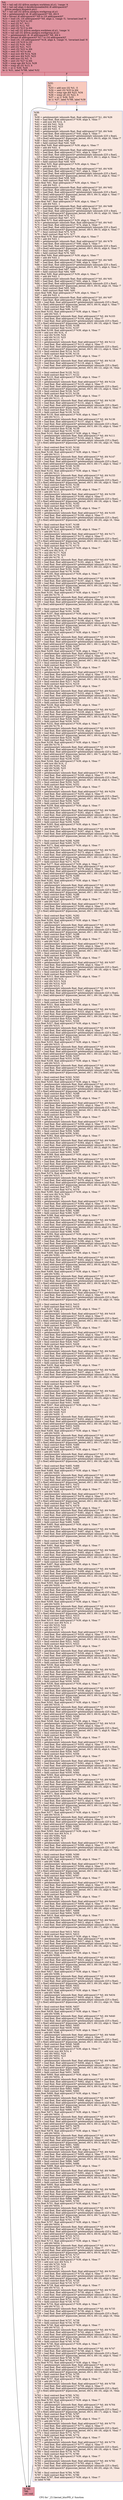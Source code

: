 digraph "CFG for '_Z11kernel_blurPfS_ii' function" {
	label="CFG for '_Z11kernel_blurPfS_ii' function";

	Node0x45b7460 [shape=record,color="#b70d28ff", style=filled, fillcolor="#b70d2870",label="{%4:\l  %5 = tail call i32 @llvm.amdgcn.workitem.id.y(), !range !4\l  %6 = tail call align 4 dereferenceable(64) i8 addrspace(4)*\l... @llvm.amdgcn.dispatch.ptr()\l  %7 = tail call i32 @llvm.amdgcn.workgroup.id.y()\l  %8 = getelementptr i8, i8 addrspace(4)* %6, i64 6\l  %9 = bitcast i8 addrspace(4)* %8 to i16 addrspace(4)*\l  %10 = load i16, i16 addrspace(4)* %9, align 2, !range !5, !invariant.load !6\l  %11 = zext i16 %10 to i32\l  %12 = mul i32 %7, %11\l  %13 = add i32 %12, %5\l  %14 = zext i32 %13 to i64\l  %15 = tail call i32 @llvm.amdgcn.workitem.id.x(), !range !4\l  %16 = tail call i32 @llvm.amdgcn.workgroup.id.x()\l  %17 = getelementptr i8, i8 addrspace(4)* %6, i64 4\l  %18 = bitcast i8 addrspace(4)* %17 to i16 addrspace(4)*\l  %19 = load i16, i16 addrspace(4)* %18, align 4, !range !5, !invariant.load !6\l  %20 = zext i16 %19 to i32\l  %21 = mul i32 %16, %20\l  %22 = add i32 %21, %15\l  %23 = zext i32 %22 to i64\l  %24 = sext i32 %3 to i64\l  %25 = mul nsw i64 %14, %24\l  %26 = add nsw i64 %25, %23\l  %27 = add nsw i32 %2, -5\l  %28 = sext i32 %27 to i64\l  %29 = icmp uge i64 %14, %28\l  %30 = icmp ult i32 %13, 6\l  %31 = or i1 %30, %29\l  br i1 %31, label %788, label %32\l|{<s0>T|<s1>F}}"];
	Node0x45b7460:s0 -> Node0x45bac80;
	Node0x45b7460:s1 -> Node0x45bad10;
	Node0x45bad10 [shape=record,color="#3d50c3ff", style=filled, fillcolor="#ef886b70",label="{%32:\l32:                                               \l  %33 = add nsw i32 %3, -5\l  %34 = sext i32 %33 to i64\l  %35 = icmp uge i64 %23, %34\l  %36 = icmp ult i32 %22, 6\l  %37 = or i1 %36, %35\l  br i1 %37, label %788, label %38\l|{<s0>T|<s1>F}}"];
	Node0x45bad10:s0 -> Node0x45bac80;
	Node0x45bad10:s1 -> Node0x45bb210;
	Node0x45bb210 [shape=record,color="#3d50c3ff", style=filled, fillcolor="#f1ccb870",label="{%38:\l38:                                               \l  %39 = getelementptr inbounds float, float addrspace(1)* %1, i64 %26\l  %40 = load float, float addrspace(1)* %39, align 4, !tbaa !7\l  %41 = add nsw i64 %14, -5\l  %42 = mul i64 %41, %24\l  %43 = add i64 %42, %23\l  %44 = add i64 %43, -5\l  %45 = getelementptr inbounds float, float addrspace(1)* %0, i64 %44\l  %46 = load float, float addrspace(1)* %45, align 4, !tbaa !7\l  %47 = load float, float addrspace(4)* getelementptr inbounds ([25 x float],\l... [25 x float] addrspace(4)* @gaussian_kernel, i64 0, i64 0), align 16, !tbaa !7\l  %48 = fmul contract float %46, %47\l  %49 = fadd contract float %40, %48\l  store float %49, float addrspace(1)* %39, align 4, !tbaa !7\l  %50 = add i64 %43, -4\l  %51 = getelementptr inbounds float, float addrspace(1)* %0, i64 %50\l  %52 = load float, float addrspace(1)* %51, align 4, !tbaa !7\l  %53 = load float, float addrspace(4)* getelementptr inbounds ([25 x float],\l... [25 x float] addrspace(4)* @gaussian_kernel, i64 0, i64 1), align 4, !tbaa !7\l  %54 = fmul contract float %52, %53\l  %55 = fadd contract float %49, %54\l  store float %55, float addrspace(1)* %39, align 4, !tbaa !7\l  %56 = add i64 %43, -3\l  %57 = getelementptr inbounds float, float addrspace(1)* %0, i64 %56\l  %58 = load float, float addrspace(1)* %57, align 4, !tbaa !7\l  %59 = load float, float addrspace(4)* getelementptr inbounds ([25 x float],\l... [25 x float] addrspace(4)* @gaussian_kernel, i64 0, i64 2), align 8, !tbaa !7\l  %60 = fmul contract float %58, %59\l  %61 = fadd contract float %55, %60\l  store float %61, float addrspace(1)* %39, align 4, !tbaa !7\l  %62 = add i64 %43, -2\l  %63 = getelementptr inbounds float, float addrspace(1)* %0, i64 %62\l  %64 = load float, float addrspace(1)* %63, align 4, !tbaa !7\l  %65 = load float, float addrspace(4)* getelementptr inbounds ([25 x float],\l... [25 x float] addrspace(4)* @gaussian_kernel, i64 0, i64 3), align 4, !tbaa !7\l  %66 = fmul contract float %64, %65\l  %67 = fadd contract float %61, %66\l  store float %67, float addrspace(1)* %39, align 4, !tbaa !7\l  %68 = add i64 %43, -1\l  %69 = getelementptr inbounds float, float addrspace(1)* %0, i64 %68\l  %70 = load float, float addrspace(1)* %69, align 4, !tbaa !7\l  %71 = load float, float addrspace(4)* getelementptr inbounds ([25 x float],\l... [25 x float] addrspace(4)* @gaussian_kernel, i64 0, i64 4), align 16, !tbaa !7\l  %72 = fmul contract float %70, %71\l  %73 = fadd contract float %67, %72\l  store float %73, float addrspace(1)* %39, align 4, !tbaa !7\l  %74 = getelementptr inbounds float, float addrspace(1)* %0, i64 %43\l  %75 = load float, float addrspace(1)* %74, align 4, !tbaa !7\l  %76 = load float, float addrspace(4)* getelementptr inbounds ([25 x float],\l... [25 x float] addrspace(4)* @gaussian_kernel, i64 0, i64 5), align 4, !tbaa !7\l  %77 = fmul contract float %75, %76\l  %78 = fadd contract float %73, %77\l  store float %78, float addrspace(1)* %39, align 4, !tbaa !7\l  %79 = add i64 %43, 1\l  %80 = getelementptr inbounds float, float addrspace(1)* %0, i64 %79\l  %81 = load float, float addrspace(1)* %80, align 4, !tbaa !7\l  %82 = load float, float addrspace(4)* getelementptr inbounds ([25 x float],\l... [25 x float] addrspace(4)* @gaussian_kernel, i64 0, i64 6), align 8, !tbaa !7\l  %83 = fmul contract float %81, %82\l  %84 = fadd contract float %78, %83\l  store float %84, float addrspace(1)* %39, align 4, !tbaa !7\l  %85 = add i64 %43, 2\l  %86 = getelementptr inbounds float, float addrspace(1)* %0, i64 %85\l  %87 = load float, float addrspace(1)* %86, align 4, !tbaa !7\l  %88 = load float, float addrspace(4)* getelementptr inbounds ([25 x float],\l... [25 x float] addrspace(4)* @gaussian_kernel, i64 0, i64 7), align 4, !tbaa !7\l  %89 = fmul contract float %87, %88\l  %90 = fadd contract float %84, %89\l  store float %90, float addrspace(1)* %39, align 4, !tbaa !7\l  %91 = add i64 %43, 3\l  %92 = getelementptr inbounds float, float addrspace(1)* %0, i64 %91\l  %93 = load float, float addrspace(1)* %92, align 4, !tbaa !7\l  %94 = load float, float addrspace(4)* getelementptr inbounds ([25 x float],\l... [25 x float] addrspace(4)* @gaussian_kernel, i64 0, i64 8), align 16, !tbaa !7\l  %95 = fmul contract float %93, %94\l  %96 = fadd contract float %90, %95\l  store float %96, float addrspace(1)* %39, align 4, !tbaa !7\l  %97 = add i64 %43, 4\l  %98 = getelementptr inbounds float, float addrspace(1)* %0, i64 %97\l  %99 = load float, float addrspace(1)* %98, align 4, !tbaa !7\l  %100 = load float, float addrspace(4)* getelementptr inbounds ([25 x float],\l... [25 x float] addrspace(4)* @gaussian_kernel, i64 0, i64 9), align 4, !tbaa !7\l  %101 = fmul contract float %99, %100\l  %102 = fadd contract float %96, %101\l  store float %102, float addrspace(1)* %39, align 4, !tbaa !7\l  %103 = add i64 %43, 5\l  %104 = getelementptr inbounds float, float addrspace(1)* %0, i64 %103\l  %105 = load float, float addrspace(1)* %104, align 4, !tbaa !7\l  %106 = load float, float addrspace(4)* getelementptr inbounds ([25 x float],\l... [25 x float] addrspace(4)* @gaussian_kernel, i64 0, i64 10), align 8, !tbaa !7\l  %107 = fmul contract float %105, %106\l  %108 = fadd contract float %102, %107\l  store float %108, float addrspace(1)* %39, align 4, !tbaa !7\l  %109 = add nsw i64 %14, -4\l  %110 = mul i64 %109, %24\l  %111 = add i64 %110, %23\l  %112 = add i64 %111, -5\l  %113 = getelementptr inbounds float, float addrspace(1)* %0, i64 %112\l  %114 = load float, float addrspace(1)* %113, align 4, !tbaa !7\l  %115 = load float, float addrspace(4)* getelementptr inbounds ([25 x float],\l... [25 x float] addrspace(4)* @gaussian_kernel, i64 0, i64 11), align 4, !tbaa !7\l  %116 = fmul contract float %114, %115\l  %117 = fadd contract float %108, %116\l  store float %117, float addrspace(1)* %39, align 4, !tbaa !7\l  %118 = add i64 %111, -4\l  %119 = getelementptr inbounds float, float addrspace(1)* %0, i64 %118\l  %120 = load float, float addrspace(1)* %119, align 4, !tbaa !7\l  %121 = load float, float addrspace(4)* getelementptr inbounds ([25 x float],\l... [25 x float] addrspace(4)* @gaussian_kernel, i64 0, i64 12), align 16, !tbaa\l... !7\l  %122 = fmul contract float %120, %121\l  %123 = fadd contract float %117, %122\l  store float %123, float addrspace(1)* %39, align 4, !tbaa !7\l  %124 = add i64 %111, -3\l  %125 = getelementptr inbounds float, float addrspace(1)* %0, i64 %124\l  %126 = load float, float addrspace(1)* %125, align 4, !tbaa !7\l  %127 = load float, float addrspace(4)* getelementptr inbounds ([25 x float],\l... [25 x float] addrspace(4)* @gaussian_kernel, i64 0, i64 13), align 4, !tbaa !7\l  %128 = fmul contract float %126, %127\l  %129 = fadd contract float %123, %128\l  store float %129, float addrspace(1)* %39, align 4, !tbaa !7\l  %130 = add i64 %111, -2\l  %131 = getelementptr inbounds float, float addrspace(1)* %0, i64 %130\l  %132 = load float, float addrspace(1)* %131, align 4, !tbaa !7\l  %133 = load float, float addrspace(4)* getelementptr inbounds ([25 x float],\l... [25 x float] addrspace(4)* @gaussian_kernel, i64 0, i64 14), align 8, !tbaa !7\l  %134 = fmul contract float %132, %133\l  %135 = fadd contract float %129, %134\l  store float %135, float addrspace(1)* %39, align 4, !tbaa !7\l  %136 = add i64 %111, -1\l  %137 = getelementptr inbounds float, float addrspace(1)* %0, i64 %136\l  %138 = load float, float addrspace(1)* %137, align 4, !tbaa !7\l  %139 = load float, float addrspace(4)* getelementptr inbounds ([25 x float],\l... [25 x float] addrspace(4)* @gaussian_kernel, i64 0, i64 15), align 4, !tbaa !7\l  %140 = fmul contract float %138, %139\l  %141 = fadd contract float %135, %140\l  store float %141, float addrspace(1)* %39, align 4, !tbaa !7\l  %142 = getelementptr inbounds float, float addrspace(1)* %0, i64 %111\l  %143 = load float, float addrspace(1)* %142, align 4, !tbaa !7\l  %144 = load float, float addrspace(4)* getelementptr inbounds ([25 x float],\l... [25 x float] addrspace(4)* @gaussian_kernel, i64 0, i64 16), align 16, !tbaa\l... !7\l  %145 = fmul contract float %143, %144\l  %146 = fadd contract float %141, %145\l  store float %146, float addrspace(1)* %39, align 4, !tbaa !7\l  %147 = add i64 %111, 1\l  %148 = getelementptr inbounds float, float addrspace(1)* %0, i64 %147\l  %149 = load float, float addrspace(1)* %148, align 4, !tbaa !7\l  %150 = load float, float addrspace(4)* getelementptr inbounds ([25 x float],\l... [25 x float] addrspace(4)* @gaussian_kernel, i64 0, i64 17), align 4, !tbaa !7\l  %151 = fmul contract float %149, %150\l  %152 = fadd contract float %146, %151\l  store float %152, float addrspace(1)* %39, align 4, !tbaa !7\l  %153 = add i64 %111, 2\l  %154 = getelementptr inbounds float, float addrspace(1)* %0, i64 %153\l  %155 = load float, float addrspace(1)* %154, align 4, !tbaa !7\l  %156 = load float, float addrspace(4)* getelementptr inbounds ([25 x float],\l... [25 x float] addrspace(4)* @gaussian_kernel, i64 0, i64 18), align 8, !tbaa !7\l  %157 = fmul contract float %155, %156\l  %158 = fadd contract float %152, %157\l  store float %158, float addrspace(1)* %39, align 4, !tbaa !7\l  %159 = add i64 %111, 3\l  %160 = getelementptr inbounds float, float addrspace(1)* %0, i64 %159\l  %161 = load float, float addrspace(1)* %160, align 4, !tbaa !7\l  %162 = load float, float addrspace(4)* getelementptr inbounds ([25 x float],\l... [25 x float] addrspace(4)* @gaussian_kernel, i64 0, i64 19), align 4, !tbaa !7\l  %163 = fmul contract float %161, %162\l  %164 = fadd contract float %158, %163\l  store float %164, float addrspace(1)* %39, align 4, !tbaa !7\l  %165 = add i64 %111, 4\l  %166 = getelementptr inbounds float, float addrspace(1)* %0, i64 %165\l  %167 = load float, float addrspace(1)* %166, align 4, !tbaa !7\l  %168 = load float, float addrspace(4)* getelementptr inbounds ([25 x float],\l... [25 x float] addrspace(4)* @gaussian_kernel, i64 0, i64 20), align 16, !tbaa\l... !7\l  %169 = fmul contract float %167, %168\l  %170 = fadd contract float %164, %169\l  store float %170, float addrspace(1)* %39, align 4, !tbaa !7\l  %171 = add i64 %111, 5\l  %172 = getelementptr inbounds float, float addrspace(1)* %0, i64 %171\l  %173 = load float, float addrspace(1)* %172, align 4, !tbaa !7\l  %174 = load float, float addrspace(4)* getelementptr inbounds ([25 x float],\l... [25 x float] addrspace(4)* @gaussian_kernel, i64 0, i64 21), align 4, !tbaa !7\l  %175 = fmul contract float %173, %174\l  %176 = fadd contract float %170, %175\l  store float %176, float addrspace(1)* %39, align 4, !tbaa !7\l  %177 = add nsw i64 %14, -3\l  %178 = mul i64 %177, %24\l  %179 = add i64 %178, %23\l  %180 = add i64 %179, -5\l  %181 = getelementptr inbounds float, float addrspace(1)* %0, i64 %180\l  %182 = load float, float addrspace(1)* %181, align 4, !tbaa !7\l  %183 = load float, float addrspace(4)* getelementptr inbounds ([25 x float],\l... [25 x float] addrspace(4)* @gaussian_kernel, i64 0, i64 22), align 8, !tbaa !7\l  %184 = fmul contract float %182, %183\l  %185 = fadd contract float %176, %184\l  store float %185, float addrspace(1)* %39, align 4, !tbaa !7\l  %186 = add i64 %179, -4\l  %187 = getelementptr inbounds float, float addrspace(1)* %0, i64 %186\l  %188 = load float, float addrspace(1)* %187, align 4, !tbaa !7\l  %189 = load float, float addrspace(4)* getelementptr inbounds ([25 x float],\l... [25 x float] addrspace(4)* @gaussian_kernel, i64 0, i64 23), align 4, !tbaa !7\l  %190 = fmul contract float %188, %189\l  %191 = fadd contract float %185, %190\l  store float %191, float addrspace(1)* %39, align 4, !tbaa !7\l  %192 = add i64 %179, -3\l  %193 = getelementptr inbounds float, float addrspace(1)* %0, i64 %192\l  %194 = load float, float addrspace(1)* %193, align 4, !tbaa !7\l  %195 = load float, float addrspace(4)* getelementptr inbounds ([25 x float],\l... [25 x float] addrspace(4)* @gaussian_kernel, i64 0, i64 24), align 16, !tbaa\l... !7\l  %196 = fmul contract float %194, %195\l  %197 = fadd contract float %191, %196\l  store float %197, float addrspace(1)* %39, align 4, !tbaa !7\l  %198 = add i64 %179, -2\l  %199 = getelementptr inbounds float, float addrspace(1)* %0, i64 %198\l  %200 = load float, float addrspace(1)* %199, align 4, !tbaa !7\l  %201 = load float, float addrspace(4)* getelementptr inbounds ([25 x float],\l... [25 x float] addrspace(4)* @gaussian_kernel, i64 1, i64 0), align 4, !tbaa !7\l  %202 = fmul contract float %200, %201\l  %203 = fadd contract float %197, %202\l  store float %203, float addrspace(1)* %39, align 4, !tbaa !7\l  %204 = add i64 %179, -1\l  %205 = getelementptr inbounds float, float addrspace(1)* %0, i64 %204\l  %206 = load float, float addrspace(1)* %205, align 4, !tbaa !7\l  %207 = load float, float addrspace(4)* getelementptr inbounds ([25 x float],\l... [25 x float] addrspace(4)* @gaussian_kernel, i64 1, i64 1), align 8, !tbaa !7\l  %208 = fmul contract float %206, %207\l  %209 = fadd contract float %203, %208\l  store float %209, float addrspace(1)* %39, align 4, !tbaa !7\l  %210 = getelementptr inbounds float, float addrspace(1)* %0, i64 %179\l  %211 = load float, float addrspace(1)* %210, align 4, !tbaa !7\l  %212 = load float, float addrspace(4)* getelementptr inbounds ([25 x float],\l... [25 x float] addrspace(4)* @gaussian_kernel, i64 1, i64 2), align 4, !tbaa !7\l  %213 = fmul contract float %211, %212\l  %214 = fadd contract float %209, %213\l  store float %214, float addrspace(1)* %39, align 4, !tbaa !7\l  %215 = add i64 %179, 1\l  %216 = getelementptr inbounds float, float addrspace(1)* %0, i64 %215\l  %217 = load float, float addrspace(1)* %216, align 4, !tbaa !7\l  %218 = load float, float addrspace(4)* getelementptr inbounds ([25 x float],\l... [25 x float] addrspace(4)* @gaussian_kernel, i64 1, i64 3), align 16, !tbaa !7\l  %219 = fmul contract float %217, %218\l  %220 = fadd contract float %214, %219\l  store float %220, float addrspace(1)* %39, align 4, !tbaa !7\l  %221 = add i64 %179, 2\l  %222 = getelementptr inbounds float, float addrspace(1)* %0, i64 %221\l  %223 = load float, float addrspace(1)* %222, align 4, !tbaa !7\l  %224 = load float, float addrspace(4)* getelementptr inbounds ([25 x float],\l... [25 x float] addrspace(4)* @gaussian_kernel, i64 1, i64 4), align 4, !tbaa !7\l  %225 = fmul contract float %223, %224\l  %226 = fadd contract float %220, %225\l  store float %226, float addrspace(1)* %39, align 4, !tbaa !7\l  %227 = add i64 %179, 3\l  %228 = getelementptr inbounds float, float addrspace(1)* %0, i64 %227\l  %229 = load float, float addrspace(1)* %228, align 4, !tbaa !7\l  %230 = load float, float addrspace(4)* getelementptr inbounds ([25 x float],\l... [25 x float] addrspace(4)* @gaussian_kernel, i64 1, i64 5), align 8, !tbaa !7\l  %231 = fmul contract float %229, %230\l  %232 = fadd contract float %226, %231\l  store float %232, float addrspace(1)* %39, align 4, !tbaa !7\l  %233 = add i64 %179, 4\l  %234 = getelementptr inbounds float, float addrspace(1)* %0, i64 %233\l  %235 = load float, float addrspace(1)* %234, align 4, !tbaa !7\l  %236 = load float, float addrspace(4)* getelementptr inbounds ([25 x float],\l... [25 x float] addrspace(4)* @gaussian_kernel, i64 1, i64 6), align 4, !tbaa !7\l  %237 = fmul contract float %235, %236\l  %238 = fadd contract float %232, %237\l  store float %238, float addrspace(1)* %39, align 4, !tbaa !7\l  %239 = add i64 %179, 5\l  %240 = getelementptr inbounds float, float addrspace(1)* %0, i64 %239\l  %241 = load float, float addrspace(1)* %240, align 4, !tbaa !7\l  %242 = load float, float addrspace(4)* getelementptr inbounds ([25 x float],\l... [25 x float] addrspace(4)* @gaussian_kernel, i64 1, i64 7), align 16, !tbaa !7\l  %243 = fmul contract float %241, %242\l  %244 = fadd contract float %238, %243\l  store float %244, float addrspace(1)* %39, align 4, !tbaa !7\l  %245 = add nsw i64 %14, -2\l  %246 = mul i64 %245, %24\l  %247 = add i64 %246, %23\l  %248 = add i64 %247, -5\l  %249 = getelementptr inbounds float, float addrspace(1)* %0, i64 %248\l  %250 = load float, float addrspace(1)* %249, align 4, !tbaa !7\l  %251 = load float, float addrspace(4)* getelementptr inbounds ([25 x float],\l... [25 x float] addrspace(4)* @gaussian_kernel, i64 1, i64 8), align 4, !tbaa !7\l  %252 = fmul contract float %250, %251\l  %253 = fadd contract float %244, %252\l  store float %253, float addrspace(1)* %39, align 4, !tbaa !7\l  %254 = add i64 %247, -4\l  %255 = getelementptr inbounds float, float addrspace(1)* %0, i64 %254\l  %256 = load float, float addrspace(1)* %255, align 4, !tbaa !7\l  %257 = load float, float addrspace(4)* getelementptr inbounds ([25 x float],\l... [25 x float] addrspace(4)* @gaussian_kernel, i64 1, i64 9), align 8, !tbaa !7\l  %258 = fmul contract float %256, %257\l  %259 = fadd contract float %253, %258\l  store float %259, float addrspace(1)* %39, align 4, !tbaa !7\l  %260 = add i64 %247, -3\l  %261 = getelementptr inbounds float, float addrspace(1)* %0, i64 %260\l  %262 = load float, float addrspace(1)* %261, align 4, !tbaa !7\l  %263 = load float, float addrspace(4)* getelementptr inbounds ([25 x float],\l... [25 x float] addrspace(4)* @gaussian_kernel, i64 1, i64 10), align 4, !tbaa !7\l  %264 = fmul contract float %262, %263\l  %265 = fadd contract float %259, %264\l  store float %265, float addrspace(1)* %39, align 4, !tbaa !7\l  %266 = add i64 %247, -2\l  %267 = getelementptr inbounds float, float addrspace(1)* %0, i64 %266\l  %268 = load float, float addrspace(1)* %267, align 4, !tbaa !7\l  %269 = load float, float addrspace(4)* getelementptr inbounds ([25 x float],\l... [25 x float] addrspace(4)* @gaussian_kernel, i64 1, i64 11), align 16, !tbaa\l... !7\l  %270 = fmul contract float %268, %269\l  %271 = fadd contract float %265, %270\l  store float %271, float addrspace(1)* %39, align 4, !tbaa !7\l  %272 = add i64 %247, -1\l  %273 = getelementptr inbounds float, float addrspace(1)* %0, i64 %272\l  %274 = load float, float addrspace(1)* %273, align 4, !tbaa !7\l  %275 = load float, float addrspace(4)* getelementptr inbounds ([25 x float],\l... [25 x float] addrspace(4)* @gaussian_kernel, i64 1, i64 12), align 4, !tbaa !7\l  %276 = fmul contract float %274, %275\l  %277 = fadd contract float %271, %276\l  store float %277, float addrspace(1)* %39, align 4, !tbaa !7\l  %278 = getelementptr inbounds float, float addrspace(1)* %0, i64 %247\l  %279 = load float, float addrspace(1)* %278, align 4, !tbaa !7\l  %280 = load float, float addrspace(4)* getelementptr inbounds ([25 x float],\l... [25 x float] addrspace(4)* @gaussian_kernel, i64 1, i64 13), align 8, !tbaa !7\l  %281 = fmul contract float %279, %280\l  %282 = fadd contract float %277, %281\l  store float %282, float addrspace(1)* %39, align 4, !tbaa !7\l  %283 = add i64 %247, 1\l  %284 = getelementptr inbounds float, float addrspace(1)* %0, i64 %283\l  %285 = load float, float addrspace(1)* %284, align 4, !tbaa !7\l  %286 = load float, float addrspace(4)* getelementptr inbounds ([25 x float],\l... [25 x float] addrspace(4)* @gaussian_kernel, i64 1, i64 14), align 4, !tbaa !7\l  %287 = fmul contract float %285, %286\l  %288 = fadd contract float %282, %287\l  store float %288, float addrspace(1)* %39, align 4, !tbaa !7\l  %289 = add i64 %247, 2\l  %290 = getelementptr inbounds float, float addrspace(1)* %0, i64 %289\l  %291 = load float, float addrspace(1)* %290, align 4, !tbaa !7\l  %292 = load float, float addrspace(4)* getelementptr inbounds ([25 x float],\l... [25 x float] addrspace(4)* @gaussian_kernel, i64 1, i64 15), align 16, !tbaa\l... !7\l  %293 = fmul contract float %291, %292\l  %294 = fadd contract float %288, %293\l  store float %294, float addrspace(1)* %39, align 4, !tbaa !7\l  %295 = add i64 %247, 3\l  %296 = getelementptr inbounds float, float addrspace(1)* %0, i64 %295\l  %297 = load float, float addrspace(1)* %296, align 4, !tbaa !7\l  %298 = load float, float addrspace(4)* getelementptr inbounds ([25 x float],\l... [25 x float] addrspace(4)* @gaussian_kernel, i64 1, i64 16), align 4, !tbaa !7\l  %299 = fmul contract float %297, %298\l  %300 = fadd contract float %294, %299\l  store float %300, float addrspace(1)* %39, align 4, !tbaa !7\l  %301 = add i64 %247, 4\l  %302 = getelementptr inbounds float, float addrspace(1)* %0, i64 %301\l  %303 = load float, float addrspace(1)* %302, align 4, !tbaa !7\l  %304 = load float, float addrspace(4)* getelementptr inbounds ([25 x float],\l... [25 x float] addrspace(4)* @gaussian_kernel, i64 1, i64 17), align 8, !tbaa !7\l  %305 = fmul contract float %303, %304\l  %306 = fadd contract float %300, %305\l  store float %306, float addrspace(1)* %39, align 4, !tbaa !7\l  %307 = add i64 %247, 5\l  %308 = getelementptr inbounds float, float addrspace(1)* %0, i64 %307\l  %309 = load float, float addrspace(1)* %308, align 4, !tbaa !7\l  %310 = load float, float addrspace(4)* getelementptr inbounds ([25 x float],\l... [25 x float] addrspace(4)* @gaussian_kernel, i64 1, i64 18), align 4, !tbaa !7\l  %311 = fmul contract float %309, %310\l  %312 = fadd contract float %306, %311\l  store float %312, float addrspace(1)* %39, align 4, !tbaa !7\l  %313 = add nsw i64 %14, -1\l  %314 = mul i64 %313, %24\l  %315 = add i64 %314, %23\l  %316 = add i64 %315, -5\l  %317 = getelementptr inbounds float, float addrspace(1)* %0, i64 %316\l  %318 = load float, float addrspace(1)* %317, align 4, !tbaa !7\l  %319 = load float, float addrspace(4)* getelementptr inbounds ([25 x float],\l... [25 x float] addrspace(4)* @gaussian_kernel, i64 1, i64 19), align 16, !tbaa\l... !7\l  %320 = fmul contract float %318, %319\l  %321 = fadd contract float %312, %320\l  store float %321, float addrspace(1)* %39, align 4, !tbaa !7\l  %322 = add i64 %315, -4\l  %323 = getelementptr inbounds float, float addrspace(1)* %0, i64 %322\l  %324 = load float, float addrspace(1)* %323, align 4, !tbaa !7\l  %325 = load float, float addrspace(4)* getelementptr inbounds ([25 x float],\l... [25 x float] addrspace(4)* @gaussian_kernel, i64 1, i64 20), align 4, !tbaa !7\l  %326 = fmul contract float %324, %325\l  %327 = fadd contract float %321, %326\l  store float %327, float addrspace(1)* %39, align 4, !tbaa !7\l  %328 = add i64 %315, -3\l  %329 = getelementptr inbounds float, float addrspace(1)* %0, i64 %328\l  %330 = load float, float addrspace(1)* %329, align 4, !tbaa !7\l  %331 = load float, float addrspace(4)* getelementptr inbounds ([25 x float],\l... [25 x float] addrspace(4)* @gaussian_kernel, i64 1, i64 21), align 8, !tbaa !7\l  %332 = fmul contract float %330, %331\l  %333 = fadd contract float %327, %332\l  store float %333, float addrspace(1)* %39, align 4, !tbaa !7\l  %334 = add i64 %315, -2\l  %335 = getelementptr inbounds float, float addrspace(1)* %0, i64 %334\l  %336 = load float, float addrspace(1)* %335, align 4, !tbaa !7\l  %337 = load float, float addrspace(4)* getelementptr inbounds ([25 x float],\l... [25 x float] addrspace(4)* @gaussian_kernel, i64 1, i64 22), align 4, !tbaa !7\l  %338 = fmul contract float %336, %337\l  %339 = fadd contract float %333, %338\l  store float %339, float addrspace(1)* %39, align 4, !tbaa !7\l  %340 = add i64 %315, -1\l  %341 = getelementptr inbounds float, float addrspace(1)* %0, i64 %340\l  %342 = load float, float addrspace(1)* %341, align 4, !tbaa !7\l  %343 = load float, float addrspace(4)* getelementptr inbounds ([25 x float],\l... [25 x float] addrspace(4)* @gaussian_kernel, i64 1, i64 23), align 16, !tbaa\l... !7\l  %344 = fmul contract float %342, %343\l  %345 = fadd contract float %339, %344\l  store float %345, float addrspace(1)* %39, align 4, !tbaa !7\l  %346 = getelementptr inbounds float, float addrspace(1)* %0, i64 %315\l  %347 = load float, float addrspace(1)* %346, align 4, !tbaa !7\l  %348 = load float, float addrspace(4)* getelementptr inbounds ([25 x float],\l... [25 x float] addrspace(4)* @gaussian_kernel, i64 1, i64 24), align 4, !tbaa !7\l  %349 = fmul contract float %347, %348\l  %350 = fadd contract float %345, %349\l  store float %350, float addrspace(1)* %39, align 4, !tbaa !7\l  %351 = add i64 %315, 1\l  %352 = getelementptr inbounds float, float addrspace(1)* %0, i64 %351\l  %353 = load float, float addrspace(1)* %352, align 4, !tbaa !7\l  %354 = load float, float addrspace(4)* getelementptr inbounds ([25 x float],\l... [25 x float] addrspace(4)* @gaussian_kernel, i64 2, i64 0), align 8, !tbaa !7\l  %355 = fmul contract float %353, %354\l  %356 = fadd contract float %350, %355\l  store float %356, float addrspace(1)* %39, align 4, !tbaa !7\l  %357 = add i64 %315, 2\l  %358 = getelementptr inbounds float, float addrspace(1)* %0, i64 %357\l  %359 = load float, float addrspace(1)* %358, align 4, !tbaa !7\l  %360 = load float, float addrspace(4)* getelementptr inbounds ([25 x float],\l... [25 x float] addrspace(4)* @gaussian_kernel, i64 2, i64 1), align 4, !tbaa !7\l  %361 = fmul contract float %359, %360\l  %362 = fadd contract float %356, %361\l  store float %362, float addrspace(1)* %39, align 4, !tbaa !7\l  %363 = add i64 %315, 3\l  %364 = getelementptr inbounds float, float addrspace(1)* %0, i64 %363\l  %365 = load float, float addrspace(1)* %364, align 4, !tbaa !7\l  %366 = load float, float addrspace(4)* getelementptr inbounds ([25 x float],\l... [25 x float] addrspace(4)* @gaussian_kernel, i64 2, i64 2), align 16, !tbaa !7\l  %367 = fmul contract float %365, %366\l  %368 = fadd contract float %362, %367\l  store float %368, float addrspace(1)* %39, align 4, !tbaa !7\l  %369 = add i64 %315, 4\l  %370 = getelementptr inbounds float, float addrspace(1)* %0, i64 %369\l  %371 = load float, float addrspace(1)* %370, align 4, !tbaa !7\l  %372 = load float, float addrspace(4)* getelementptr inbounds ([25 x float],\l... [25 x float] addrspace(4)* @gaussian_kernel, i64 2, i64 3), align 4, !tbaa !7\l  %373 = fmul contract float %371, %372\l  %374 = fadd contract float %368, %373\l  store float %374, float addrspace(1)* %39, align 4, !tbaa !7\l  %375 = add i64 %315, 5\l  %376 = getelementptr inbounds float, float addrspace(1)* %0, i64 %375\l  %377 = load float, float addrspace(1)* %376, align 4, !tbaa !7\l  %378 = load float, float addrspace(4)* getelementptr inbounds ([25 x float],\l... [25 x float] addrspace(4)* @gaussian_kernel, i64 2, i64 4), align 8, !tbaa !7\l  %379 = fmul contract float %377, %378\l  %380 = fadd contract float %374, %379\l  store float %380, float addrspace(1)* %39, align 4, !tbaa !7\l  %381 = mul nsw i64 %14, %24\l  %382 = add i64 %381, %23\l  %383 = add i64 %382, -5\l  %384 = getelementptr inbounds float, float addrspace(1)* %0, i64 %383\l  %385 = load float, float addrspace(1)* %384, align 4, !tbaa !7\l  %386 = load float, float addrspace(4)* getelementptr inbounds ([25 x float],\l... [25 x float] addrspace(4)* @gaussian_kernel, i64 2, i64 5), align 4, !tbaa !7\l  %387 = fmul contract float %385, %386\l  %388 = fadd contract float %380, %387\l  store float %388, float addrspace(1)* %39, align 4, !tbaa !7\l  %389 = add i64 %382, -4\l  %390 = getelementptr inbounds float, float addrspace(1)* %0, i64 %389\l  %391 = load float, float addrspace(1)* %390, align 4, !tbaa !7\l  %392 = load float, float addrspace(4)* getelementptr inbounds ([25 x float],\l... [25 x float] addrspace(4)* @gaussian_kernel, i64 2, i64 6), align 16, !tbaa !7\l  %393 = fmul contract float %391, %392\l  %394 = fadd contract float %388, %393\l  store float %394, float addrspace(1)* %39, align 4, !tbaa !7\l  %395 = add i64 %382, -3\l  %396 = getelementptr inbounds float, float addrspace(1)* %0, i64 %395\l  %397 = load float, float addrspace(1)* %396, align 4, !tbaa !7\l  %398 = load float, float addrspace(4)* getelementptr inbounds ([25 x float],\l... [25 x float] addrspace(4)* @gaussian_kernel, i64 2, i64 7), align 4, !tbaa !7\l  %399 = fmul contract float %397, %398\l  %400 = fadd contract float %394, %399\l  store float %400, float addrspace(1)* %39, align 4, !tbaa !7\l  %401 = add i64 %382, -2\l  %402 = getelementptr inbounds float, float addrspace(1)* %0, i64 %401\l  %403 = load float, float addrspace(1)* %402, align 4, !tbaa !7\l  %404 = load float, float addrspace(4)* getelementptr inbounds ([25 x float],\l... [25 x float] addrspace(4)* @gaussian_kernel, i64 2, i64 8), align 8, !tbaa !7\l  %405 = fmul contract float %403, %404\l  %406 = fadd contract float %400, %405\l  store float %406, float addrspace(1)* %39, align 4, !tbaa !7\l  %407 = add i64 %382, -1\l  %408 = getelementptr inbounds float, float addrspace(1)* %0, i64 %407\l  %409 = load float, float addrspace(1)* %408, align 4, !tbaa !7\l  %410 = load float, float addrspace(4)* getelementptr inbounds ([25 x float],\l... [25 x float] addrspace(4)* @gaussian_kernel, i64 2, i64 9), align 4, !tbaa !7\l  %411 = fmul contract float %409, %410\l  %412 = fadd contract float %406, %411\l  store float %412, float addrspace(1)* %39, align 4, !tbaa !7\l  %413 = getelementptr inbounds float, float addrspace(1)* %0, i64 %382\l  %414 = load float, float addrspace(1)* %413, align 4, !tbaa !7\l  %415 = load float, float addrspace(4)* getelementptr inbounds ([25 x float],\l... [25 x float] addrspace(4)* @gaussian_kernel, i64 2, i64 10), align 16, !tbaa\l... !7\l  %416 = fmul contract float %414, %415\l  %417 = fadd contract float %412, %416\l  store float %417, float addrspace(1)* %39, align 4, !tbaa !7\l  %418 = add i64 %382, 1\l  %419 = getelementptr inbounds float, float addrspace(1)* %0, i64 %418\l  %420 = load float, float addrspace(1)* %419, align 4, !tbaa !7\l  %421 = load float, float addrspace(4)* getelementptr inbounds ([25 x float],\l... [25 x float] addrspace(4)* @gaussian_kernel, i64 2, i64 11), align 4, !tbaa !7\l  %422 = fmul contract float %420, %421\l  %423 = fadd contract float %417, %422\l  store float %423, float addrspace(1)* %39, align 4, !tbaa !7\l  %424 = add i64 %382, 2\l  %425 = getelementptr inbounds float, float addrspace(1)* %0, i64 %424\l  %426 = load float, float addrspace(1)* %425, align 4, !tbaa !7\l  %427 = load float, float addrspace(4)* getelementptr inbounds ([25 x float],\l... [25 x float] addrspace(4)* @gaussian_kernel, i64 2, i64 12), align 8, !tbaa !7\l  %428 = fmul contract float %426, %427\l  %429 = fadd contract float %423, %428\l  store float %429, float addrspace(1)* %39, align 4, !tbaa !7\l  %430 = add i64 %382, 3\l  %431 = getelementptr inbounds float, float addrspace(1)* %0, i64 %430\l  %432 = load float, float addrspace(1)* %431, align 4, !tbaa !7\l  %433 = load float, float addrspace(4)* getelementptr inbounds ([25 x float],\l... [25 x float] addrspace(4)* @gaussian_kernel, i64 2, i64 13), align 4, !tbaa !7\l  %434 = fmul contract float %432, %433\l  %435 = fadd contract float %429, %434\l  store float %435, float addrspace(1)* %39, align 4, !tbaa !7\l  %436 = add i64 %382, 4\l  %437 = getelementptr inbounds float, float addrspace(1)* %0, i64 %436\l  %438 = load float, float addrspace(1)* %437, align 4, !tbaa !7\l  %439 = load float, float addrspace(4)* getelementptr inbounds ([25 x float],\l... [25 x float] addrspace(4)* @gaussian_kernel, i64 2, i64 14), align 16, !tbaa\l... !7\l  %440 = fmul contract float %438, %439\l  %441 = fadd contract float %435, %440\l  store float %441, float addrspace(1)* %39, align 4, !tbaa !7\l  %442 = add i64 %382, 5\l  %443 = getelementptr inbounds float, float addrspace(1)* %0, i64 %442\l  %444 = load float, float addrspace(1)* %443, align 4, !tbaa !7\l  %445 = load float, float addrspace(4)* getelementptr inbounds ([25 x float],\l... [25 x float] addrspace(4)* @gaussian_kernel, i64 2, i64 15), align 4, !tbaa !7\l  %446 = fmul contract float %444, %445\l  %447 = fadd contract float %441, %446\l  store float %447, float addrspace(1)* %39, align 4, !tbaa !7\l  %448 = add nuw nsw i64 %14, 1\l  %449 = mul i64 %448, %24\l  %450 = add i64 %449, %23\l  %451 = add i64 %450, -5\l  %452 = getelementptr inbounds float, float addrspace(1)* %0, i64 %451\l  %453 = load float, float addrspace(1)* %452, align 4, !tbaa !7\l  %454 = load float, float addrspace(4)* getelementptr inbounds ([25 x float],\l... [25 x float] addrspace(4)* @gaussian_kernel, i64 2, i64 16), align 8, !tbaa !7\l  %455 = fmul contract float %453, %454\l  %456 = fadd contract float %447, %455\l  store float %456, float addrspace(1)* %39, align 4, !tbaa !7\l  %457 = add i64 %450, -4\l  %458 = getelementptr inbounds float, float addrspace(1)* %0, i64 %457\l  %459 = load float, float addrspace(1)* %458, align 4, !tbaa !7\l  %460 = load float, float addrspace(4)* getelementptr inbounds ([25 x float],\l... [25 x float] addrspace(4)* @gaussian_kernel, i64 2, i64 17), align 4, !tbaa !7\l  %461 = fmul contract float %459, %460\l  %462 = fadd contract float %456, %461\l  store float %462, float addrspace(1)* %39, align 4, !tbaa !7\l  %463 = add i64 %450, -3\l  %464 = getelementptr inbounds float, float addrspace(1)* %0, i64 %463\l  %465 = load float, float addrspace(1)* %464, align 4, !tbaa !7\l  %466 = load float, float addrspace(4)* getelementptr inbounds ([25 x float],\l... [25 x float] addrspace(4)* @gaussian_kernel, i64 2, i64 18), align 16, !tbaa\l... !7\l  %467 = fmul contract float %465, %466\l  %468 = fadd contract float %462, %467\l  store float %468, float addrspace(1)* %39, align 4, !tbaa !7\l  %469 = add i64 %450, -2\l  %470 = getelementptr inbounds float, float addrspace(1)* %0, i64 %469\l  %471 = load float, float addrspace(1)* %470, align 4, !tbaa !7\l  %472 = load float, float addrspace(4)* getelementptr inbounds ([25 x float],\l... [25 x float] addrspace(4)* @gaussian_kernel, i64 2, i64 19), align 4, !tbaa !7\l  %473 = fmul contract float %471, %472\l  %474 = fadd contract float %468, %473\l  store float %474, float addrspace(1)* %39, align 4, !tbaa !7\l  %475 = add i64 %450, -1\l  %476 = getelementptr inbounds float, float addrspace(1)* %0, i64 %475\l  %477 = load float, float addrspace(1)* %476, align 4, !tbaa !7\l  %478 = load float, float addrspace(4)* getelementptr inbounds ([25 x float],\l... [25 x float] addrspace(4)* @gaussian_kernel, i64 2, i64 20), align 8, !tbaa !7\l  %479 = fmul contract float %477, %478\l  %480 = fadd contract float %474, %479\l  store float %480, float addrspace(1)* %39, align 4, !tbaa !7\l  %481 = getelementptr inbounds float, float addrspace(1)* %0, i64 %450\l  %482 = load float, float addrspace(1)* %481, align 4, !tbaa !7\l  %483 = load float, float addrspace(4)* getelementptr inbounds ([25 x float],\l... [25 x float] addrspace(4)* @gaussian_kernel, i64 2, i64 21), align 4, !tbaa !7\l  %484 = fmul contract float %482, %483\l  %485 = fadd contract float %480, %484\l  store float %485, float addrspace(1)* %39, align 4, !tbaa !7\l  %486 = add i64 %450, 1\l  %487 = getelementptr inbounds float, float addrspace(1)* %0, i64 %486\l  %488 = load float, float addrspace(1)* %487, align 4, !tbaa !7\l  %489 = load float, float addrspace(4)* getelementptr inbounds ([25 x float],\l... [25 x float] addrspace(4)* @gaussian_kernel, i64 2, i64 22), align 16, !tbaa\l... !7\l  %490 = fmul contract float %488, %489\l  %491 = fadd contract float %485, %490\l  store float %491, float addrspace(1)* %39, align 4, !tbaa !7\l  %492 = add i64 %450, 2\l  %493 = getelementptr inbounds float, float addrspace(1)* %0, i64 %492\l  %494 = load float, float addrspace(1)* %493, align 4, !tbaa !7\l  %495 = load float, float addrspace(4)* getelementptr inbounds ([25 x float],\l... [25 x float] addrspace(4)* @gaussian_kernel, i64 2, i64 23), align 4, !tbaa !7\l  %496 = fmul contract float %494, %495\l  %497 = fadd contract float %491, %496\l  store float %497, float addrspace(1)* %39, align 4, !tbaa !7\l  %498 = add i64 %450, 3\l  %499 = getelementptr inbounds float, float addrspace(1)* %0, i64 %498\l  %500 = load float, float addrspace(1)* %499, align 4, !tbaa !7\l  %501 = load float, float addrspace(4)* getelementptr inbounds ([25 x float],\l... [25 x float] addrspace(4)* @gaussian_kernel, i64 2, i64 24), align 8, !tbaa !7\l  %502 = fmul contract float %500, %501\l  %503 = fadd contract float %497, %502\l  store float %503, float addrspace(1)* %39, align 4, !tbaa !7\l  %504 = add i64 %450, 4\l  %505 = getelementptr inbounds float, float addrspace(1)* %0, i64 %504\l  %506 = load float, float addrspace(1)* %505, align 4, !tbaa !7\l  %507 = load float, float addrspace(4)* getelementptr inbounds ([25 x float],\l... [25 x float] addrspace(4)* @gaussian_kernel, i64 3, i64 0), align 4, !tbaa !7\l  %508 = fmul contract float %506, %507\l  %509 = fadd contract float %503, %508\l  store float %509, float addrspace(1)* %39, align 4, !tbaa !7\l  %510 = add i64 %450, 5\l  %511 = getelementptr inbounds float, float addrspace(1)* %0, i64 %510\l  %512 = load float, float addrspace(1)* %511, align 4, !tbaa !7\l  %513 = load float, float addrspace(4)* getelementptr inbounds ([25 x float],\l... [25 x float] addrspace(4)* @gaussian_kernel, i64 3, i64 1), align 16, !tbaa !7\l  %514 = fmul contract float %512, %513\l  %515 = fadd contract float %509, %514\l  store float %515, float addrspace(1)* %39, align 4, !tbaa !7\l  %516 = add nuw nsw i64 %14, 2\l  %517 = mul i64 %516, %24\l  %518 = add i64 %517, %23\l  %519 = add i64 %518, -5\l  %520 = getelementptr inbounds float, float addrspace(1)* %0, i64 %519\l  %521 = load float, float addrspace(1)* %520, align 4, !tbaa !7\l  %522 = load float, float addrspace(4)* getelementptr inbounds ([25 x float],\l... [25 x float] addrspace(4)* @gaussian_kernel, i64 3, i64 2), align 4, !tbaa !7\l  %523 = fmul contract float %521, %522\l  %524 = fadd contract float %515, %523\l  store float %524, float addrspace(1)* %39, align 4, !tbaa !7\l  %525 = add i64 %518, -4\l  %526 = getelementptr inbounds float, float addrspace(1)* %0, i64 %525\l  %527 = load float, float addrspace(1)* %526, align 4, !tbaa !7\l  %528 = load float, float addrspace(4)* getelementptr inbounds ([25 x float],\l... [25 x float] addrspace(4)* @gaussian_kernel, i64 3, i64 3), align 8, !tbaa !7\l  %529 = fmul contract float %527, %528\l  %530 = fadd contract float %524, %529\l  store float %530, float addrspace(1)* %39, align 4, !tbaa !7\l  %531 = add i64 %518, -3\l  %532 = getelementptr inbounds float, float addrspace(1)* %0, i64 %531\l  %533 = load float, float addrspace(1)* %532, align 4, !tbaa !7\l  %534 = load float, float addrspace(4)* getelementptr inbounds ([25 x float],\l... [25 x float] addrspace(4)* @gaussian_kernel, i64 3, i64 4), align 4, !tbaa !7\l  %535 = fmul contract float %533, %534\l  %536 = fadd contract float %530, %535\l  store float %536, float addrspace(1)* %39, align 4, !tbaa !7\l  %537 = add i64 %518, -2\l  %538 = getelementptr inbounds float, float addrspace(1)* %0, i64 %537\l  %539 = load float, float addrspace(1)* %538, align 4, !tbaa !7\l  %540 = load float, float addrspace(4)* getelementptr inbounds ([25 x float],\l... [25 x float] addrspace(4)* @gaussian_kernel, i64 3, i64 5), align 16, !tbaa !7\l  %541 = fmul contract float %539, %540\l  %542 = fadd contract float %536, %541\l  store float %542, float addrspace(1)* %39, align 4, !tbaa !7\l  %543 = add i64 %518, -1\l  %544 = getelementptr inbounds float, float addrspace(1)* %0, i64 %543\l  %545 = load float, float addrspace(1)* %544, align 4, !tbaa !7\l  %546 = load float, float addrspace(4)* getelementptr inbounds ([25 x float],\l... [25 x float] addrspace(4)* @gaussian_kernel, i64 3, i64 6), align 4, !tbaa !7\l  %547 = fmul contract float %545, %546\l  %548 = fadd contract float %542, %547\l  store float %548, float addrspace(1)* %39, align 4, !tbaa !7\l  %549 = getelementptr inbounds float, float addrspace(1)* %0, i64 %518\l  %550 = load float, float addrspace(1)* %549, align 4, !tbaa !7\l  %551 = load float, float addrspace(4)* getelementptr inbounds ([25 x float],\l... [25 x float] addrspace(4)* @gaussian_kernel, i64 3, i64 7), align 8, !tbaa !7\l  %552 = fmul contract float %550, %551\l  %553 = fadd contract float %548, %552\l  store float %553, float addrspace(1)* %39, align 4, !tbaa !7\l  %554 = add i64 %518, 1\l  %555 = getelementptr inbounds float, float addrspace(1)* %0, i64 %554\l  %556 = load float, float addrspace(1)* %555, align 4, !tbaa !7\l  %557 = load float, float addrspace(4)* getelementptr inbounds ([25 x float],\l... [25 x float] addrspace(4)* @gaussian_kernel, i64 3, i64 8), align 4, !tbaa !7\l  %558 = fmul contract float %556, %557\l  %559 = fadd contract float %553, %558\l  store float %559, float addrspace(1)* %39, align 4, !tbaa !7\l  %560 = add i64 %518, 2\l  %561 = getelementptr inbounds float, float addrspace(1)* %0, i64 %560\l  %562 = load float, float addrspace(1)* %561, align 4, !tbaa !7\l  %563 = load float, float addrspace(4)* getelementptr inbounds ([25 x float],\l... [25 x float] addrspace(4)* @gaussian_kernel, i64 3, i64 9), align 16, !tbaa !7\l  %564 = fmul contract float %562, %563\l  %565 = fadd contract float %559, %564\l  store float %565, float addrspace(1)* %39, align 4, !tbaa !7\l  %566 = add i64 %518, 3\l  %567 = getelementptr inbounds float, float addrspace(1)* %0, i64 %566\l  %568 = load float, float addrspace(1)* %567, align 4, !tbaa !7\l  %569 = load float, float addrspace(4)* getelementptr inbounds ([25 x float],\l... [25 x float] addrspace(4)* @gaussian_kernel, i64 3, i64 10), align 4, !tbaa !7\l  %570 = fmul contract float %568, %569\l  %571 = fadd contract float %565, %570\l  store float %571, float addrspace(1)* %39, align 4, !tbaa !7\l  %572 = add i64 %518, 4\l  %573 = getelementptr inbounds float, float addrspace(1)* %0, i64 %572\l  %574 = load float, float addrspace(1)* %573, align 4, !tbaa !7\l  %575 = load float, float addrspace(4)* getelementptr inbounds ([25 x float],\l... [25 x float] addrspace(4)* @gaussian_kernel, i64 3, i64 11), align 8, !tbaa !7\l  %576 = fmul contract float %574, %575\l  %577 = fadd contract float %571, %576\l  store float %577, float addrspace(1)* %39, align 4, !tbaa !7\l  %578 = add i64 %518, 5\l  %579 = getelementptr inbounds float, float addrspace(1)* %0, i64 %578\l  %580 = load float, float addrspace(1)* %579, align 4, !tbaa !7\l  %581 = load float, float addrspace(4)* getelementptr inbounds ([25 x float],\l... [25 x float] addrspace(4)* @gaussian_kernel, i64 3, i64 12), align 4, !tbaa !7\l  %582 = fmul contract float %580, %581\l  %583 = fadd contract float %577, %582\l  store float %583, float addrspace(1)* %39, align 4, !tbaa !7\l  %584 = add nuw nsw i64 %14, 3\l  %585 = mul i64 %584, %24\l  %586 = add i64 %585, %23\l  %587 = add i64 %586, -5\l  %588 = getelementptr inbounds float, float addrspace(1)* %0, i64 %587\l  %589 = load float, float addrspace(1)* %588, align 4, !tbaa !7\l  %590 = load float, float addrspace(4)* getelementptr inbounds ([25 x float],\l... [25 x float] addrspace(4)* @gaussian_kernel, i64 3, i64 13), align 16, !tbaa\l... !7\l  %591 = fmul contract float %589, %590\l  %592 = fadd contract float %583, %591\l  store float %592, float addrspace(1)* %39, align 4, !tbaa !7\l  %593 = add i64 %586, -4\l  %594 = getelementptr inbounds float, float addrspace(1)* %0, i64 %593\l  %595 = load float, float addrspace(1)* %594, align 4, !tbaa !7\l  %596 = load float, float addrspace(4)* getelementptr inbounds ([25 x float],\l... [25 x float] addrspace(4)* @gaussian_kernel, i64 3, i64 14), align 4, !tbaa !7\l  %597 = fmul contract float %595, %596\l  %598 = fadd contract float %592, %597\l  store float %598, float addrspace(1)* %39, align 4, !tbaa !7\l  %599 = add i64 %586, -3\l  %600 = getelementptr inbounds float, float addrspace(1)* %0, i64 %599\l  %601 = load float, float addrspace(1)* %600, align 4, !tbaa !7\l  %602 = load float, float addrspace(4)* getelementptr inbounds ([25 x float],\l... [25 x float] addrspace(4)* @gaussian_kernel, i64 3, i64 15), align 8, !tbaa !7\l  %603 = fmul contract float %601, %602\l  %604 = fadd contract float %598, %603\l  store float %604, float addrspace(1)* %39, align 4, !tbaa !7\l  %605 = add i64 %586, -2\l  %606 = getelementptr inbounds float, float addrspace(1)* %0, i64 %605\l  %607 = load float, float addrspace(1)* %606, align 4, !tbaa !7\l  %608 = load float, float addrspace(4)* getelementptr inbounds ([25 x float],\l... [25 x float] addrspace(4)* @gaussian_kernel, i64 3, i64 16), align 4, !tbaa !7\l  %609 = fmul contract float %607, %608\l  %610 = fadd contract float %604, %609\l  store float %610, float addrspace(1)* %39, align 4, !tbaa !7\l  %611 = add i64 %586, -1\l  %612 = getelementptr inbounds float, float addrspace(1)* %0, i64 %611\l  %613 = load float, float addrspace(1)* %612, align 4, !tbaa !7\l  %614 = load float, float addrspace(4)* getelementptr inbounds ([25 x float],\l... [25 x float] addrspace(4)* @gaussian_kernel, i64 3, i64 17), align 16, !tbaa\l... !7\l  %615 = fmul contract float %613, %614\l  %616 = fadd contract float %610, %615\l  store float %616, float addrspace(1)* %39, align 4, !tbaa !7\l  %617 = getelementptr inbounds float, float addrspace(1)* %0, i64 %586\l  %618 = load float, float addrspace(1)* %617, align 4, !tbaa !7\l  %619 = load float, float addrspace(4)* getelementptr inbounds ([25 x float],\l... [25 x float] addrspace(4)* @gaussian_kernel, i64 3, i64 18), align 4, !tbaa !7\l  %620 = fmul contract float %618, %619\l  %621 = fadd contract float %616, %620\l  store float %621, float addrspace(1)* %39, align 4, !tbaa !7\l  %622 = add i64 %586, 1\l  %623 = getelementptr inbounds float, float addrspace(1)* %0, i64 %622\l  %624 = load float, float addrspace(1)* %623, align 4, !tbaa !7\l  %625 = load float, float addrspace(4)* getelementptr inbounds ([25 x float],\l... [25 x float] addrspace(4)* @gaussian_kernel, i64 3, i64 19), align 8, !tbaa !7\l  %626 = fmul contract float %624, %625\l  %627 = fadd contract float %621, %626\l  store float %627, float addrspace(1)* %39, align 4, !tbaa !7\l  %628 = add i64 %586, 2\l  %629 = getelementptr inbounds float, float addrspace(1)* %0, i64 %628\l  %630 = load float, float addrspace(1)* %629, align 4, !tbaa !7\l  %631 = load float, float addrspace(4)* getelementptr inbounds ([25 x float],\l... [25 x float] addrspace(4)* @gaussian_kernel, i64 3, i64 20), align 4, !tbaa !7\l  %632 = fmul contract float %630, %631\l  %633 = fadd contract float %627, %632\l  store float %633, float addrspace(1)* %39, align 4, !tbaa !7\l  %634 = add i64 %586, 3\l  %635 = getelementptr inbounds float, float addrspace(1)* %0, i64 %634\l  %636 = load float, float addrspace(1)* %635, align 4, !tbaa !7\l  %637 = load float, float addrspace(4)* getelementptr inbounds ([25 x float],\l... [25 x float] addrspace(4)* @gaussian_kernel, i64 3, i64 21), align 16, !tbaa\l... !7\l  %638 = fmul contract float %636, %637\l  %639 = fadd contract float %633, %638\l  store float %639, float addrspace(1)* %39, align 4, !tbaa !7\l  %640 = add i64 %586, 4\l  %641 = getelementptr inbounds float, float addrspace(1)* %0, i64 %640\l  %642 = load float, float addrspace(1)* %641, align 4, !tbaa !7\l  %643 = load float, float addrspace(4)* getelementptr inbounds ([25 x float],\l... [25 x float] addrspace(4)* @gaussian_kernel, i64 3, i64 22), align 4, !tbaa !7\l  %644 = fmul contract float %642, %643\l  %645 = fadd contract float %639, %644\l  store float %645, float addrspace(1)* %39, align 4, !tbaa !7\l  %646 = add i64 %586, 5\l  %647 = getelementptr inbounds float, float addrspace(1)* %0, i64 %646\l  %648 = load float, float addrspace(1)* %647, align 4, !tbaa !7\l  %649 = load float, float addrspace(4)* getelementptr inbounds ([25 x float],\l... [25 x float] addrspace(4)* @gaussian_kernel, i64 3, i64 23), align 8, !tbaa !7\l  %650 = fmul contract float %648, %649\l  %651 = fadd contract float %645, %650\l  store float %651, float addrspace(1)* %39, align 4, !tbaa !7\l  %652 = add nuw nsw i64 %14, 4\l  %653 = mul i64 %652, %24\l  %654 = add i64 %653, %23\l  %655 = add i64 %654, -5\l  %656 = getelementptr inbounds float, float addrspace(1)* %0, i64 %655\l  %657 = load float, float addrspace(1)* %656, align 4, !tbaa !7\l  %658 = load float, float addrspace(4)* getelementptr inbounds ([25 x float],\l... [25 x float] addrspace(4)* @gaussian_kernel, i64 3, i64 24), align 4, !tbaa !7\l  %659 = fmul contract float %657, %658\l  %660 = fadd contract float %651, %659\l  store float %660, float addrspace(1)* %39, align 4, !tbaa !7\l  %661 = add i64 %654, -4\l  %662 = getelementptr inbounds float, float addrspace(1)* %0, i64 %661\l  %663 = load float, float addrspace(1)* %662, align 4, !tbaa !7\l  %664 = load float, float addrspace(4)* getelementptr inbounds ([25 x float],\l... [25 x float] addrspace(4)* @gaussian_kernel, i64 4, i64 0), align 16, !tbaa !7\l  %665 = fmul contract float %663, %664\l  %666 = fadd contract float %660, %665\l  store float %666, float addrspace(1)* %39, align 4, !tbaa !7\l  %667 = add i64 %654, -3\l  %668 = getelementptr inbounds float, float addrspace(1)* %0, i64 %667\l  %669 = load float, float addrspace(1)* %668, align 4, !tbaa !7\l  %670 = load float, float addrspace(4)* getelementptr inbounds ([25 x float],\l... [25 x float] addrspace(4)* @gaussian_kernel, i64 4, i64 1), align 4, !tbaa !7\l  %671 = fmul contract float %669, %670\l  %672 = fadd contract float %666, %671\l  store float %672, float addrspace(1)* %39, align 4, !tbaa !7\l  %673 = add i64 %654, -2\l  %674 = getelementptr inbounds float, float addrspace(1)* %0, i64 %673\l  %675 = load float, float addrspace(1)* %674, align 4, !tbaa !7\l  %676 = load float, float addrspace(4)* getelementptr inbounds ([25 x float],\l... [25 x float] addrspace(4)* @gaussian_kernel, i64 4, i64 2), align 8, !tbaa !7\l  %677 = fmul contract float %675, %676\l  %678 = fadd contract float %672, %677\l  store float %678, float addrspace(1)* %39, align 4, !tbaa !7\l  %679 = add i64 %654, -1\l  %680 = getelementptr inbounds float, float addrspace(1)* %0, i64 %679\l  %681 = load float, float addrspace(1)* %680, align 4, !tbaa !7\l  %682 = load float, float addrspace(4)* getelementptr inbounds ([25 x float],\l... [25 x float] addrspace(4)* @gaussian_kernel, i64 4, i64 3), align 4, !tbaa !7\l  %683 = fmul contract float %681, %682\l  %684 = fadd contract float %678, %683\l  store float %684, float addrspace(1)* %39, align 4, !tbaa !7\l  %685 = getelementptr inbounds float, float addrspace(1)* %0, i64 %654\l  %686 = load float, float addrspace(1)* %685, align 4, !tbaa !7\l  %687 = load float, float addrspace(4)* getelementptr inbounds ([25 x float],\l... [25 x float] addrspace(4)* @gaussian_kernel, i64 4, i64 4), align 16, !tbaa !7\l  %688 = fmul contract float %686, %687\l  %689 = fadd contract float %684, %688\l  store float %689, float addrspace(1)* %39, align 4, !tbaa !7\l  %690 = add i64 %654, 1\l  %691 = getelementptr inbounds float, float addrspace(1)* %0, i64 %690\l  %692 = load float, float addrspace(1)* %691, align 4, !tbaa !7\l  %693 = load float, float addrspace(4)* getelementptr inbounds ([25 x float],\l... [25 x float] addrspace(4)* @gaussian_kernel, i64 4, i64 5), align 4, !tbaa !7\l  %694 = fmul contract float %692, %693\l  %695 = fadd contract float %689, %694\l  store float %695, float addrspace(1)* %39, align 4, !tbaa !7\l  %696 = add i64 %654, 2\l  %697 = getelementptr inbounds float, float addrspace(1)* %0, i64 %696\l  %698 = load float, float addrspace(1)* %697, align 4, !tbaa !7\l  %699 = load float, float addrspace(4)* getelementptr inbounds ([25 x float],\l... [25 x float] addrspace(4)* @gaussian_kernel, i64 4, i64 6), align 8, !tbaa !7\l  %700 = fmul contract float %698, %699\l  %701 = fadd contract float %695, %700\l  store float %701, float addrspace(1)* %39, align 4, !tbaa !7\l  %702 = add i64 %654, 3\l  %703 = getelementptr inbounds float, float addrspace(1)* %0, i64 %702\l  %704 = load float, float addrspace(1)* %703, align 4, !tbaa !7\l  %705 = load float, float addrspace(4)* getelementptr inbounds ([25 x float],\l... [25 x float] addrspace(4)* @gaussian_kernel, i64 4, i64 7), align 4, !tbaa !7\l  %706 = fmul contract float %704, %705\l  %707 = fadd contract float %701, %706\l  store float %707, float addrspace(1)* %39, align 4, !tbaa !7\l  %708 = add i64 %654, 4\l  %709 = getelementptr inbounds float, float addrspace(1)* %0, i64 %708\l  %710 = load float, float addrspace(1)* %709, align 4, !tbaa !7\l  %711 = load float, float addrspace(4)* getelementptr inbounds ([25 x float],\l... [25 x float] addrspace(4)* @gaussian_kernel, i64 4, i64 8), align 16, !tbaa !7\l  %712 = fmul contract float %710, %711\l  %713 = fadd contract float %707, %712\l  store float %713, float addrspace(1)* %39, align 4, !tbaa !7\l  %714 = add i64 %654, 5\l  %715 = getelementptr inbounds float, float addrspace(1)* %0, i64 %714\l  %716 = load float, float addrspace(1)* %715, align 4, !tbaa !7\l  %717 = load float, float addrspace(4)* getelementptr inbounds ([25 x float],\l... [25 x float] addrspace(4)* @gaussian_kernel, i64 4, i64 9), align 4, !tbaa !7\l  %718 = fmul contract float %716, %717\l  %719 = fadd contract float %713, %718\l  store float %719, float addrspace(1)* %39, align 4, !tbaa !7\l  %720 = add nuw nsw i64 %14, 5\l  %721 = mul i64 %720, %24\l  %722 = add i64 %721, %23\l  %723 = add i64 %722, -5\l  %724 = getelementptr inbounds float, float addrspace(1)* %0, i64 %723\l  %725 = load float, float addrspace(1)* %724, align 4, !tbaa !7\l  %726 = load float, float addrspace(4)* getelementptr inbounds ([25 x float],\l... [25 x float] addrspace(4)* @gaussian_kernel, i64 4, i64 10), align 8, !tbaa !7\l  %727 = fmul contract float %725, %726\l  %728 = fadd contract float %719, %727\l  store float %728, float addrspace(1)* %39, align 4, !tbaa !7\l  %729 = add i64 %722, -4\l  %730 = getelementptr inbounds float, float addrspace(1)* %0, i64 %729\l  %731 = load float, float addrspace(1)* %730, align 4, !tbaa !7\l  %732 = load float, float addrspace(4)* getelementptr inbounds ([25 x float],\l... [25 x float] addrspace(4)* @gaussian_kernel, i64 4, i64 11), align 4, !tbaa !7\l  %733 = fmul contract float %731, %732\l  %734 = fadd contract float %728, %733\l  store float %734, float addrspace(1)* %39, align 4, !tbaa !7\l  %735 = add i64 %722, -3\l  %736 = getelementptr inbounds float, float addrspace(1)* %0, i64 %735\l  %737 = load float, float addrspace(1)* %736, align 4, !tbaa !7\l  %738 = load float, float addrspace(4)* getelementptr inbounds ([25 x float],\l... [25 x float] addrspace(4)* @gaussian_kernel, i64 4, i64 12), align 16, !tbaa\l... !7\l  %739 = fmul contract float %737, %738\l  %740 = fadd contract float %734, %739\l  store float %740, float addrspace(1)* %39, align 4, !tbaa !7\l  %741 = add i64 %722, -2\l  %742 = getelementptr inbounds float, float addrspace(1)* %0, i64 %741\l  %743 = load float, float addrspace(1)* %742, align 4, !tbaa !7\l  %744 = load float, float addrspace(4)* getelementptr inbounds ([25 x float],\l... [25 x float] addrspace(4)* @gaussian_kernel, i64 4, i64 13), align 4, !tbaa !7\l  %745 = fmul contract float %743, %744\l  %746 = fadd contract float %740, %745\l  store float %746, float addrspace(1)* %39, align 4, !tbaa !7\l  %747 = add i64 %722, -1\l  %748 = getelementptr inbounds float, float addrspace(1)* %0, i64 %747\l  %749 = load float, float addrspace(1)* %748, align 4, !tbaa !7\l  %750 = load float, float addrspace(4)* getelementptr inbounds ([25 x float],\l... [25 x float] addrspace(4)* @gaussian_kernel, i64 4, i64 14), align 8, !tbaa !7\l  %751 = fmul contract float %749, %750\l  %752 = fadd contract float %746, %751\l  store float %752, float addrspace(1)* %39, align 4, !tbaa !7\l  %753 = getelementptr inbounds float, float addrspace(1)* %0, i64 %722\l  %754 = load float, float addrspace(1)* %753, align 4, !tbaa !7\l  %755 = load float, float addrspace(4)* getelementptr inbounds ([25 x float],\l... [25 x float] addrspace(4)* @gaussian_kernel, i64 4, i64 15), align 4, !tbaa !7\l  %756 = fmul contract float %754, %755\l  %757 = fadd contract float %752, %756\l  store float %757, float addrspace(1)* %39, align 4, !tbaa !7\l  %758 = add i64 %722, 1\l  %759 = getelementptr inbounds float, float addrspace(1)* %0, i64 %758\l  %760 = load float, float addrspace(1)* %759, align 4, !tbaa !7\l  %761 = load float, float addrspace(4)* getelementptr inbounds ([25 x float],\l... [25 x float] addrspace(4)* @gaussian_kernel, i64 4, i64 16), align 16, !tbaa\l... !7\l  %762 = fmul contract float %760, %761\l  %763 = fadd contract float %757, %762\l  store float %763, float addrspace(1)* %39, align 4, !tbaa !7\l  %764 = add i64 %722, 2\l  %765 = getelementptr inbounds float, float addrspace(1)* %0, i64 %764\l  %766 = load float, float addrspace(1)* %765, align 4, !tbaa !7\l  %767 = load float, float addrspace(4)* getelementptr inbounds ([25 x float],\l... [25 x float] addrspace(4)* @gaussian_kernel, i64 4, i64 17), align 4, !tbaa !7\l  %768 = fmul contract float %766, %767\l  %769 = fadd contract float %763, %768\l  store float %769, float addrspace(1)* %39, align 4, !tbaa !7\l  %770 = add i64 %722, 3\l  %771 = getelementptr inbounds float, float addrspace(1)* %0, i64 %770\l  %772 = load float, float addrspace(1)* %771, align 4, !tbaa !7\l  %773 = load float, float addrspace(4)* getelementptr inbounds ([25 x float],\l... [25 x float] addrspace(4)* @gaussian_kernel, i64 4, i64 18), align 8, !tbaa !7\l  %774 = fmul contract float %772, %773\l  %775 = fadd contract float %769, %774\l  store float %775, float addrspace(1)* %39, align 4, !tbaa !7\l  %776 = add i64 %722, 4\l  %777 = getelementptr inbounds float, float addrspace(1)* %0, i64 %776\l  %778 = load float, float addrspace(1)* %777, align 4, !tbaa !7\l  %779 = load float, float addrspace(4)* getelementptr inbounds ([25 x float],\l... [25 x float] addrspace(4)* @gaussian_kernel, i64 4, i64 19), align 4, !tbaa !7\l  %780 = fmul contract float %778, %779\l  %781 = fadd contract float %775, %780\l  store float %781, float addrspace(1)* %39, align 4, !tbaa !7\l  %782 = add i64 %722, 5\l  %783 = getelementptr inbounds float, float addrspace(1)* %0, i64 %782\l  %784 = load float, float addrspace(1)* %783, align 4, !tbaa !7\l  %785 = load float, float addrspace(4)* getelementptr inbounds ([25 x float],\l... [25 x float] addrspace(4)* @gaussian_kernel, i64 4, i64 20), align 16, !tbaa\l... !7\l  %786 = fmul contract float %784, %785\l  %787 = fadd contract float %781, %786\l  store float %787, float addrspace(1)* %39, align 4, !tbaa !7\l  br label %788\l}"];
	Node0x45bb210 -> Node0x45bac80;
	Node0x45bac80 [shape=record,color="#b70d28ff", style=filled, fillcolor="#b70d2870",label="{%788:\l788:                                              \l  ret void\l}"];
}

